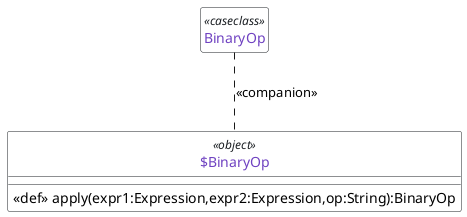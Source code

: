 @startuml

class BinaryOp <<caseclass>>

class $BinaryOp <<object>> {
   <<def>> apply(expr1:Expression,expr2:Expression,op:String):BinaryOp
}

BinaryOp .down.$BinaryOp : <<companion>>
hide circle 
hide BinaryOp members 

skinparam defaultFontName Source Code Pro

skinparam ClassStereotypeFontColor #1b1f23

skinparam class {
    BackgroundColor White
    BorderColor #1b1f23
    ArrowColor #1b1f23
    FontColor #6f42c1
}

skinparam note {
    BackgroundColor White
    BorderColor #1b1f23
    ArrowColor #1b1f23
    FontColor #d73a49
}


skinparam stereotype {
    FontColor #d73a49
}
@enduml